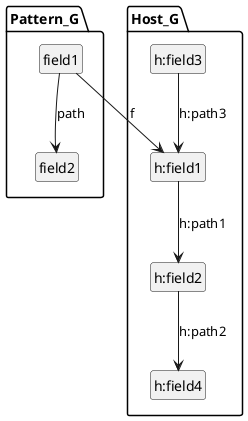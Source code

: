 @startuml
skinparam shadowing false
hide members
hide circle
class "Pattern_G.field1"
class "Pattern_G.field2"
"Pattern_G.field1"-->"Pattern_G.field2" : "path"
class "Host_G.h:field1"
class "Host_G.h:field2"
class "Host_G.h:field3"
class "Host_G.h:field4"
"Host_G.h:field1"-->"Host_G.h:field2" : "h:path1"
"Host_G.h:field2"-->"Host_G.h:field4" : "h:path2"
"Host_G.h:field3"-->"Host_G.h:field1" : "h:path3"

"Pattern_G.field1" --> "Host_G.h:field1" : "f"
@enduml
